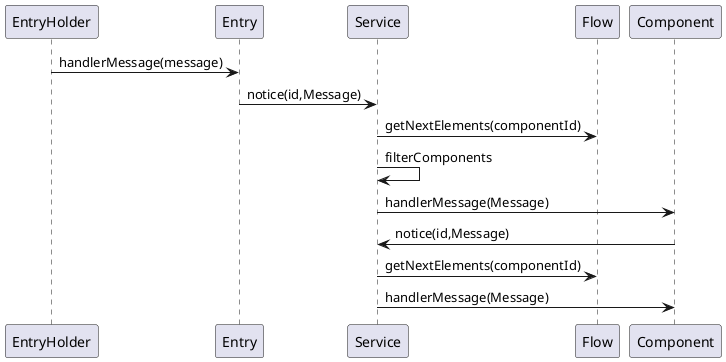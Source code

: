 @startuml
EntryHolder -> Entry: handlerMessage(message)
Entry -> Service: notice(id,Message)
Service -> Flow:getNextElements(componentId)
Service -> Service:filterComponents
Service-> Component:handlerMessage(Message)
Component-> Service: notice(id,Message)
Service -> Flow:getNextElements(componentId)
Service-> Component:handlerMessage(Message)
@enduml